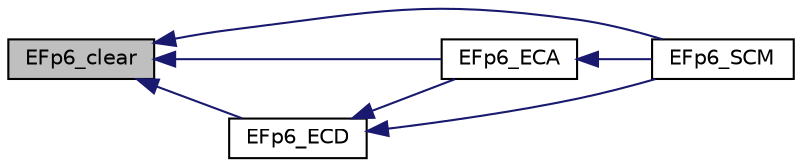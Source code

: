 digraph "EFp6_clear"
{
  edge [fontname="Helvetica",fontsize="10",labelfontname="Helvetica",labelfontsize="10"];
  node [fontname="Helvetica",fontsize="10",shape=record];
  rankdir="LR";
  Node1 [label="EFp6_clear",height=0.2,width=0.4,color="black", fillcolor="grey75", style="filled", fontcolor="black"];
  Node1 -> Node2 [dir="back",color="midnightblue",fontsize="10",style="solid",fontname="Helvetica"];
  Node2 [label="EFp6_ECA",height=0.2,width=0.4,color="black", fillcolor="white", style="filled",URL="$bn__efp6_8h.html#af3eaac13b689847537377a64fc4733d1"];
  Node2 -> Node3 [dir="back",color="midnightblue",fontsize="10",style="solid",fontname="Helvetica"];
  Node3 [label="EFp6_SCM",height=0.2,width=0.4,color="black", fillcolor="white", style="filled",URL="$bn__efp6_8h.html#ac73f1716375d953d7cd2425052ad9b7c"];
  Node1 -> Node4 [dir="back",color="midnightblue",fontsize="10",style="solid",fontname="Helvetica"];
  Node4 [label="EFp6_ECD",height=0.2,width=0.4,color="black", fillcolor="white", style="filled",URL="$bn__efp6_8h.html#af37cf549288cd5cc08812d1a81f99066"];
  Node4 -> Node2 [dir="back",color="midnightblue",fontsize="10",style="solid",fontname="Helvetica"];
  Node4 -> Node3 [dir="back",color="midnightblue",fontsize="10",style="solid",fontname="Helvetica"];
  Node1 -> Node3 [dir="back",color="midnightblue",fontsize="10",style="solid",fontname="Helvetica"];
}
